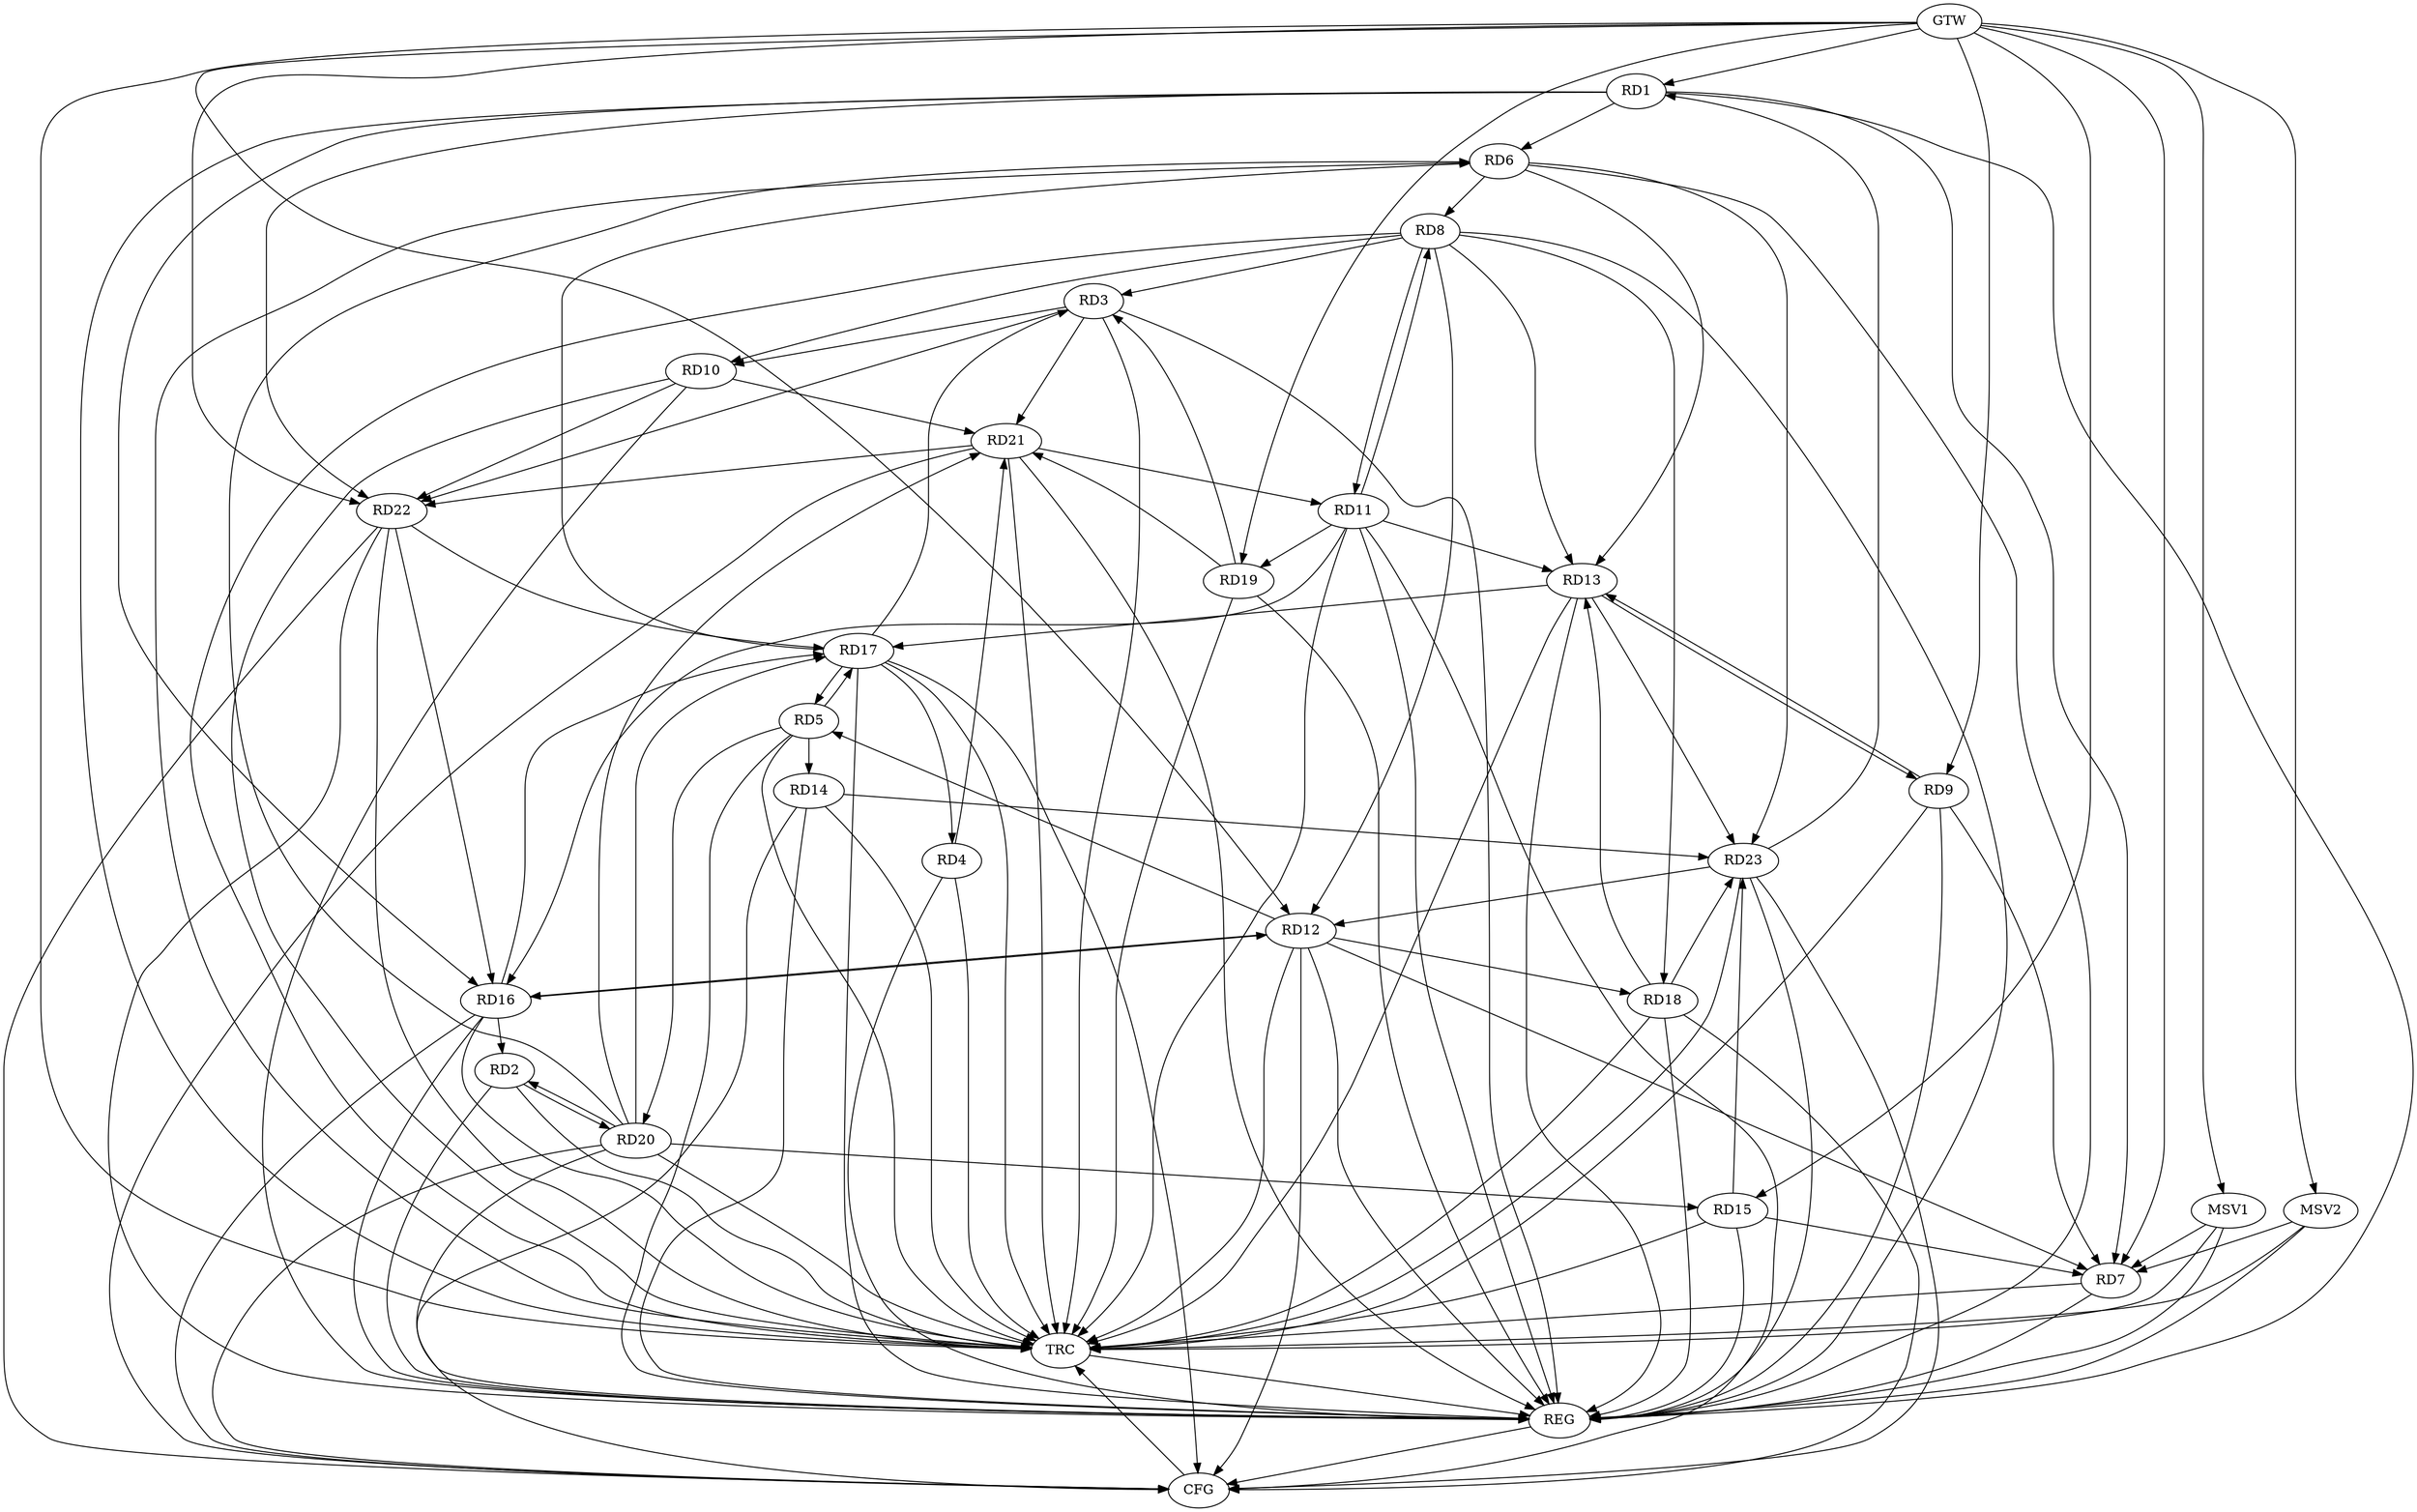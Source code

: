 strict digraph G {
  RD1 [ label="RD1" ];
  RD2 [ label="RD2" ];
  RD3 [ label="RD3" ];
  RD4 [ label="RD4" ];
  RD5 [ label="RD5" ];
  RD6 [ label="RD6" ];
  RD7 [ label="RD7" ];
  RD8 [ label="RD8" ];
  RD9 [ label="RD9" ];
  RD10 [ label="RD10" ];
  RD11 [ label="RD11" ];
  RD12 [ label="RD12" ];
  RD13 [ label="RD13" ];
  RD14 [ label="RD14" ];
  RD15 [ label="RD15" ];
  RD16 [ label="RD16" ];
  RD17 [ label="RD17" ];
  RD18 [ label="RD18" ];
  RD19 [ label="RD19" ];
  RD20 [ label="RD20" ];
  RD21 [ label="RD21" ];
  RD22 [ label="RD22" ];
  RD23 [ label="RD23" ];
  GTW [ label="GTW" ];
  REG [ label="REG" ];
  CFG [ label="CFG" ];
  TRC [ label="TRC" ];
  MSV1 [ label="MSV1" ];
  MSV2 [ label="MSV2" ];
  RD1 -> RD6;
  RD1 -> RD7;
  RD1 -> RD16;
  RD1 -> RD22;
  RD23 -> RD1;
  RD16 -> RD2;
  RD2 -> RD20;
  RD20 -> RD2;
  RD8 -> RD3;
  RD3 -> RD10;
  RD17 -> RD3;
  RD19 -> RD3;
  RD3 -> RD21;
  RD3 -> RD22;
  RD17 -> RD4;
  RD4 -> RD21;
  RD12 -> RD5;
  RD5 -> RD14;
  RD5 -> RD17;
  RD17 -> RD5;
  RD5 -> RD20;
  RD6 -> RD8;
  RD6 -> RD13;
  RD17 -> RD6;
  RD20 -> RD6;
  RD6 -> RD23;
  RD9 -> RD7;
  RD12 -> RD7;
  RD15 -> RD7;
  RD8 -> RD10;
  RD8 -> RD11;
  RD11 -> RD8;
  RD8 -> RD12;
  RD8 -> RD13;
  RD8 -> RD18;
  RD9 -> RD13;
  RD13 -> RD9;
  RD10 -> RD21;
  RD10 -> RD22;
  RD11 -> RD13;
  RD11 -> RD16;
  RD11 -> RD19;
  RD21 -> RD11;
  RD12 -> RD16;
  RD16 -> RD12;
  RD12 -> RD18;
  RD23 -> RD12;
  RD13 -> RD17;
  RD18 -> RD13;
  RD13 -> RD23;
  RD14 -> RD23;
  RD20 -> RD15;
  RD15 -> RD23;
  RD16 -> RD17;
  RD22 -> RD16;
  RD20 -> RD17;
  RD22 -> RD17;
  RD18 -> RD23;
  RD19 -> RD21;
  RD20 -> RD21;
  RD21 -> RD22;
  GTW -> RD7;
  GTW -> RD1;
  GTW -> RD12;
  GTW -> RD15;
  GTW -> RD19;
  GTW -> RD9;
  GTW -> RD22;
  RD1 -> REG;
  RD2 -> REG;
  RD3 -> REG;
  RD4 -> REG;
  RD5 -> REG;
  RD6 -> REG;
  RD7 -> REG;
  RD8 -> REG;
  RD9 -> REG;
  RD10 -> REG;
  RD11 -> REG;
  RD12 -> REG;
  RD13 -> REG;
  RD14 -> REG;
  RD15 -> REG;
  RD16 -> REG;
  RD17 -> REG;
  RD18 -> REG;
  RD19 -> REG;
  RD20 -> REG;
  RD21 -> REG;
  RD22 -> REG;
  RD23 -> REG;
  RD23 -> CFG;
  RD16 -> CFG;
  RD12 -> CFG;
  RD22 -> CFG;
  RD21 -> CFG;
  RD11 -> CFG;
  RD18 -> CFG;
  RD20 -> CFG;
  RD14 -> CFG;
  RD17 -> CFG;
  REG -> CFG;
  RD1 -> TRC;
  RD2 -> TRC;
  RD3 -> TRC;
  RD4 -> TRC;
  RD5 -> TRC;
  RD6 -> TRC;
  RD7 -> TRC;
  RD8 -> TRC;
  RD9 -> TRC;
  RD10 -> TRC;
  RD11 -> TRC;
  RD12 -> TRC;
  RD13 -> TRC;
  RD14 -> TRC;
  RD15 -> TRC;
  RD16 -> TRC;
  RD17 -> TRC;
  RD18 -> TRC;
  RD19 -> TRC;
  RD20 -> TRC;
  RD21 -> TRC;
  RD22 -> TRC;
  RD23 -> TRC;
  GTW -> TRC;
  CFG -> TRC;
  TRC -> REG;
  MSV1 -> RD7;
  GTW -> MSV1;
  MSV1 -> REG;
  MSV1 -> TRC;
  MSV2 -> RD7;
  GTW -> MSV2;
  MSV2 -> REG;
  MSV2 -> TRC;
}
